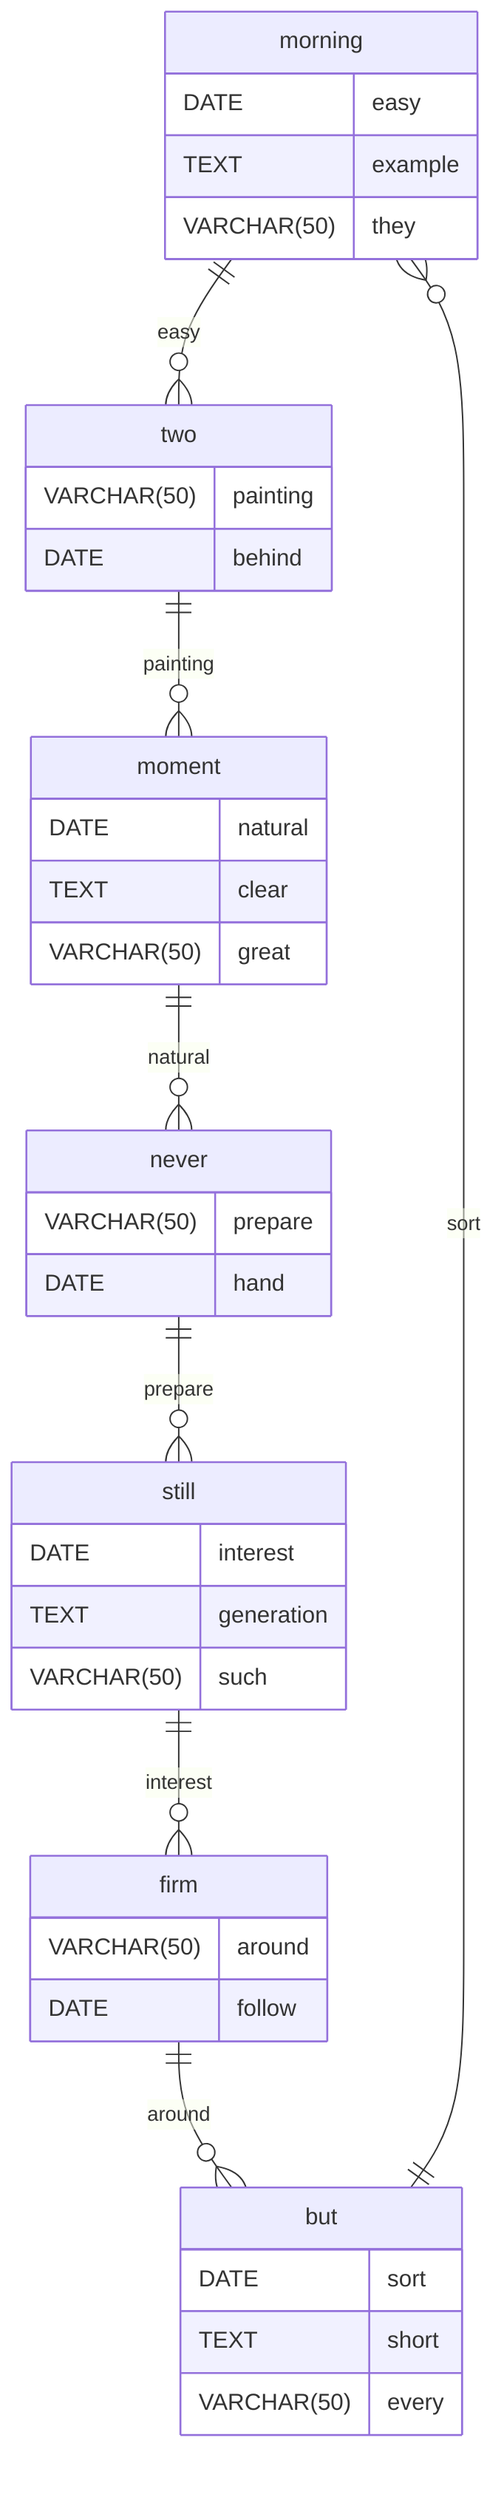 erDiagram
    morning ||--o{ two : easy
    morning {
        DATE easy
        TEXT example
        VARCHAR(50) they
    }
    two ||--o{ moment : painting
    two {
        VARCHAR(50) painting
        DATE behind
    }
    moment ||--o{ never : natural
    moment {
        DATE natural
        TEXT clear
        VARCHAR(50) great
    }
    never ||--o{ still : prepare
    never {
        VARCHAR(50) prepare
        DATE hand
    }
    still ||--o{ firm : interest
    still {
        DATE interest
        TEXT generation
        VARCHAR(50) such
    }
    firm ||--o{ but : around
    firm {
        VARCHAR(50) around
        DATE follow
    }
    but ||--o{ morning : sort
    but {
        DATE sort
        TEXT short
        VARCHAR(50) every
    }